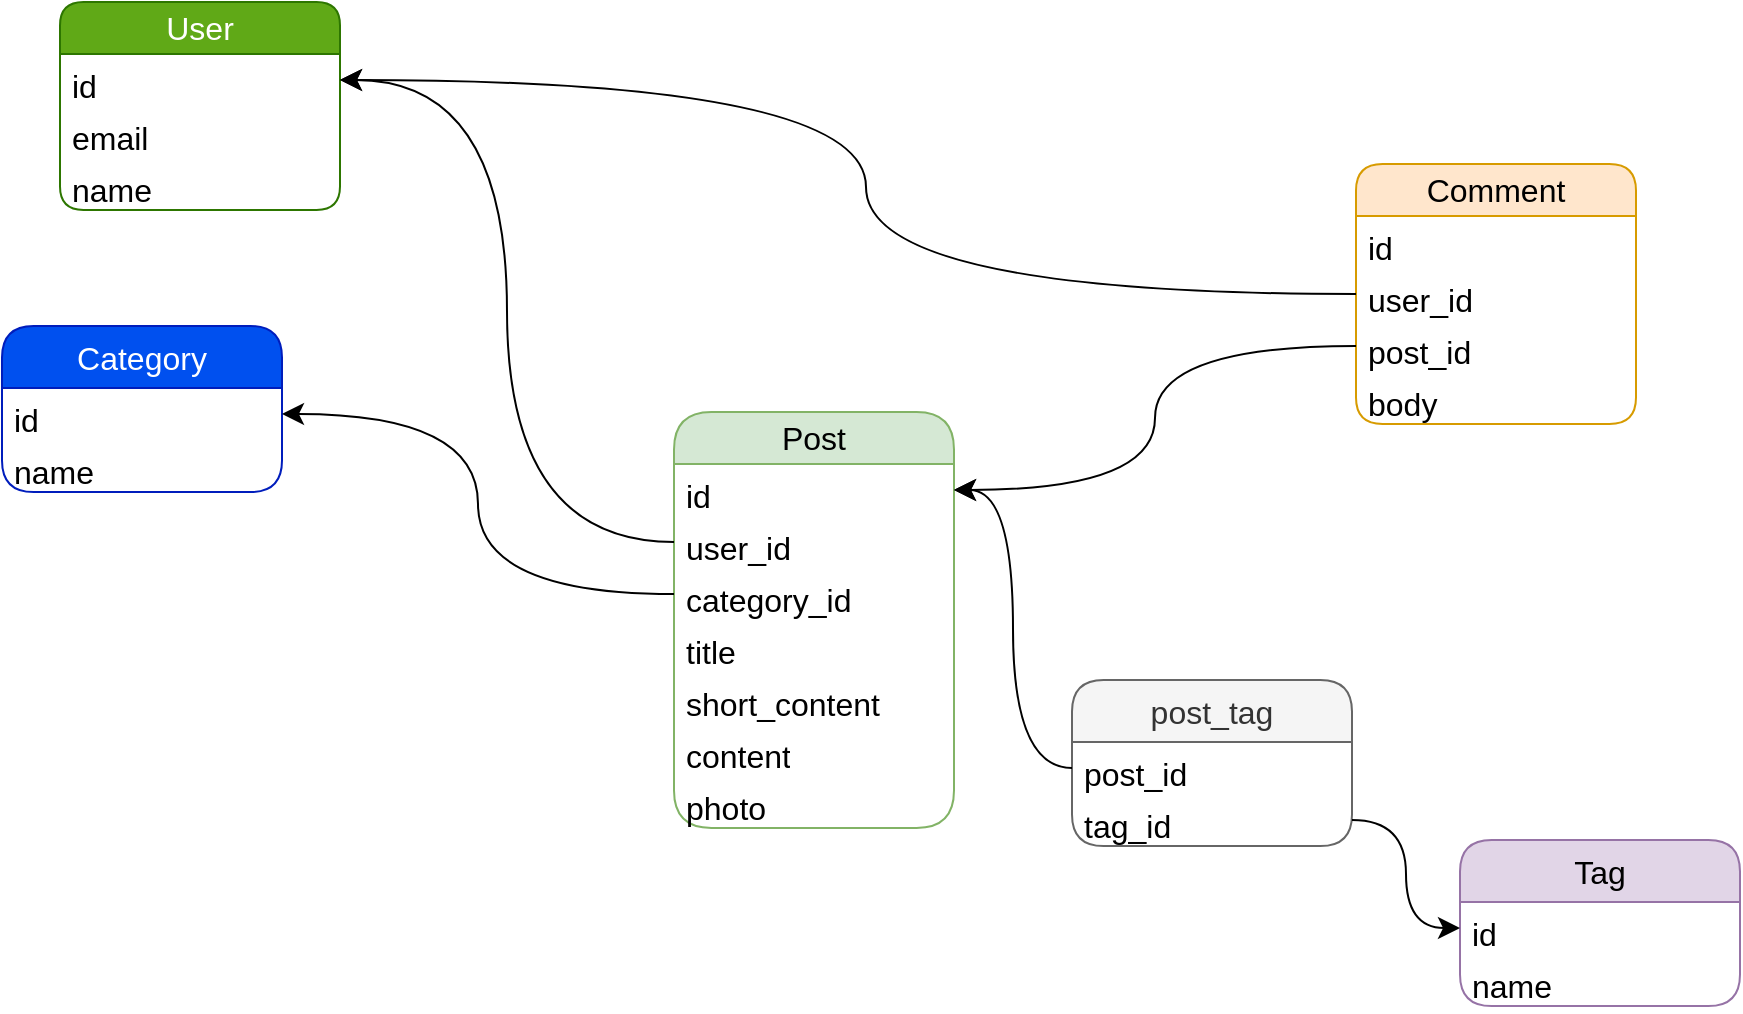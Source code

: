 <mxfile version="21.1.2" type="github">
  <diagram name="Page-1" id="UD6u9HZHboyNJPVJzfUx">
    <mxGraphModel dx="1525" dy="1028" grid="0" gridSize="10" guides="1" tooltips="1" connect="1" arrows="1" fold="1" page="0" pageScale="1" pageWidth="827" pageHeight="1169" math="0" shadow="0">
      <root>
        <mxCell id="0" />
        <mxCell id="1" parent="0" />
        <mxCell id="V_XAY4oXGYLlfpS1AK0X-1" value="User" style="swimlane;fontStyle=0;childLayout=stackLayout;horizontal=1;startSize=26;fillColor=#60a917;horizontalStack=0;resizeParent=1;resizeParentMax=0;resizeLast=0;collapsible=1;marginBottom=0;whiteSpace=wrap;html=1;fontSize=16;rounded=1;fontColor=#ffffff;strokeColor=#2D7600;" vertex="1" parent="1">
          <mxGeometry x="-357" y="-250" width="140" height="104" as="geometry" />
        </mxCell>
        <mxCell id="V_XAY4oXGYLlfpS1AK0X-2" value="id" style="text;strokeColor=none;fillColor=none;align=left;verticalAlign=top;spacingLeft=4;spacingRight=4;overflow=hidden;rotatable=0;points=[[0,0.5],[1,0.5]];portConstraint=eastwest;whiteSpace=wrap;html=1;fontSize=16;" vertex="1" parent="V_XAY4oXGYLlfpS1AK0X-1">
          <mxGeometry y="26" width="140" height="26" as="geometry" />
        </mxCell>
        <mxCell id="V_XAY4oXGYLlfpS1AK0X-3" value="email" style="text;strokeColor=none;fillColor=none;align=left;verticalAlign=top;spacingLeft=4;spacingRight=4;overflow=hidden;rotatable=0;points=[[0,0.5],[1,0.5]];portConstraint=eastwest;whiteSpace=wrap;html=1;fontSize=16;" vertex="1" parent="V_XAY4oXGYLlfpS1AK0X-1">
          <mxGeometry y="52" width="140" height="26" as="geometry" />
        </mxCell>
        <mxCell id="V_XAY4oXGYLlfpS1AK0X-4" value="name" style="text;strokeColor=none;fillColor=none;align=left;verticalAlign=top;spacingLeft=4;spacingRight=4;overflow=hidden;rotatable=0;points=[[0,0.5],[1,0.5]];portConstraint=eastwest;whiteSpace=wrap;html=1;fontSize=16;" vertex="1" parent="V_XAY4oXGYLlfpS1AK0X-1">
          <mxGeometry y="78" width="140" height="26" as="geometry" />
        </mxCell>
        <mxCell id="V_XAY4oXGYLlfpS1AK0X-5" value="Post" style="swimlane;fontStyle=0;childLayout=stackLayout;horizontal=1;startSize=26;fillColor=#d5e8d4;horizontalStack=0;resizeParent=1;resizeParentMax=0;resizeLast=0;collapsible=1;marginBottom=0;whiteSpace=wrap;html=1;fontSize=16;rounded=1;arcSize=24;strokeColor=#82b366;gradientColor=none;" vertex="1" parent="1">
          <mxGeometry x="-50" y="-45" width="140" height="208" as="geometry" />
        </mxCell>
        <mxCell id="V_XAY4oXGYLlfpS1AK0X-6" value="id" style="text;strokeColor=none;fillColor=none;align=left;verticalAlign=top;spacingLeft=4;spacingRight=4;overflow=hidden;rotatable=0;points=[[0,0.5],[1,0.5]];portConstraint=eastwest;whiteSpace=wrap;html=1;fontSize=16;" vertex="1" parent="V_XAY4oXGYLlfpS1AK0X-5">
          <mxGeometry y="26" width="140" height="26" as="geometry" />
        </mxCell>
        <mxCell id="V_XAY4oXGYLlfpS1AK0X-18" value="user_id" style="text;strokeColor=none;fillColor=none;align=left;verticalAlign=top;spacingLeft=4;spacingRight=4;overflow=hidden;rotatable=0;points=[[0,0.5],[1,0.5]];portConstraint=eastwest;whiteSpace=wrap;html=1;fontSize=16;" vertex="1" parent="V_XAY4oXGYLlfpS1AK0X-5">
          <mxGeometry y="52" width="140" height="26" as="geometry" />
        </mxCell>
        <mxCell id="V_XAY4oXGYLlfpS1AK0X-33" value="category_id" style="text;strokeColor=none;fillColor=none;align=left;verticalAlign=top;spacingLeft=4;spacingRight=4;overflow=hidden;rotatable=0;points=[[0,0.5],[1,0.5]];portConstraint=eastwest;whiteSpace=wrap;html=1;fontSize=16;" vertex="1" parent="V_XAY4oXGYLlfpS1AK0X-5">
          <mxGeometry y="78" width="140" height="26" as="geometry" />
        </mxCell>
        <mxCell id="V_XAY4oXGYLlfpS1AK0X-7" value="title" style="text;strokeColor=none;fillColor=none;align=left;verticalAlign=top;spacingLeft=4;spacingRight=4;overflow=hidden;rotatable=0;points=[[0,0.5],[1,0.5]];portConstraint=eastwest;whiteSpace=wrap;html=1;fontSize=16;" vertex="1" parent="V_XAY4oXGYLlfpS1AK0X-5">
          <mxGeometry y="104" width="140" height="26" as="geometry" />
        </mxCell>
        <mxCell id="V_XAY4oXGYLlfpS1AK0X-8" value="short_content" style="text;strokeColor=none;fillColor=none;align=left;verticalAlign=top;spacingLeft=4;spacingRight=4;overflow=hidden;rotatable=0;points=[[0,0.5],[1,0.5]];portConstraint=eastwest;whiteSpace=wrap;html=1;fontSize=16;" vertex="1" parent="V_XAY4oXGYLlfpS1AK0X-5">
          <mxGeometry y="130" width="140" height="26" as="geometry" />
        </mxCell>
        <mxCell id="V_XAY4oXGYLlfpS1AK0X-9" value="content" style="text;strokeColor=none;fillColor=none;align=left;verticalAlign=top;spacingLeft=4;spacingRight=4;overflow=hidden;rotatable=0;points=[[0,0.5],[1,0.5]];portConstraint=eastwest;whiteSpace=wrap;html=1;fontSize=16;" vertex="1" parent="V_XAY4oXGYLlfpS1AK0X-5">
          <mxGeometry y="156" width="140" height="26" as="geometry" />
        </mxCell>
        <mxCell id="V_XAY4oXGYLlfpS1AK0X-10" value="photo" style="text;strokeColor=none;fillColor=none;align=left;verticalAlign=top;spacingLeft=4;spacingRight=4;overflow=hidden;rotatable=0;points=[[0,0.5],[1,0.5]];portConstraint=eastwest;whiteSpace=wrap;html=1;fontSize=16;" vertex="1" parent="V_XAY4oXGYLlfpS1AK0X-5">
          <mxGeometry y="182" width="140" height="26" as="geometry" />
        </mxCell>
        <mxCell id="V_XAY4oXGYLlfpS1AK0X-12" value="Comment" style="swimlane;fontStyle=0;childLayout=stackLayout;horizontal=1;startSize=26;fillColor=#ffe6cc;horizontalStack=0;resizeParent=1;resizeParentMax=0;resizeLast=0;collapsible=1;marginBottom=0;whiteSpace=wrap;html=1;fontSize=16;rounded=1;arcSize=17;strokeColor=#d79b00;" vertex="1" parent="1">
          <mxGeometry x="291" y="-169" width="140" height="130" as="geometry" />
        </mxCell>
        <mxCell id="V_XAY4oXGYLlfpS1AK0X-13" value="id" style="text;strokeColor=none;fillColor=none;align=left;verticalAlign=top;spacingLeft=4;spacingRight=4;overflow=hidden;rotatable=0;points=[[0,0.5],[1,0.5]];portConstraint=eastwest;whiteSpace=wrap;html=1;fontSize=16;" vertex="1" parent="V_XAY4oXGYLlfpS1AK0X-12">
          <mxGeometry y="26" width="140" height="26" as="geometry" />
        </mxCell>
        <mxCell id="V_XAY4oXGYLlfpS1AK0X-24" value="user_id" style="text;strokeColor=none;fillColor=none;align=left;verticalAlign=top;spacingLeft=4;spacingRight=4;overflow=hidden;rotatable=0;points=[[0,0.5],[1,0.5]];portConstraint=eastwest;whiteSpace=wrap;html=1;fontSize=16;" vertex="1" parent="V_XAY4oXGYLlfpS1AK0X-12">
          <mxGeometry y="52" width="140" height="26" as="geometry" />
        </mxCell>
        <mxCell id="V_XAY4oXGYLlfpS1AK0X-14" value="post_id" style="text;strokeColor=none;fillColor=none;align=left;verticalAlign=top;spacingLeft=4;spacingRight=4;overflow=hidden;rotatable=0;points=[[0,0.5],[1,0.5]];portConstraint=eastwest;whiteSpace=wrap;html=1;fontSize=16;" vertex="1" parent="V_XAY4oXGYLlfpS1AK0X-12">
          <mxGeometry y="78" width="140" height="26" as="geometry" />
        </mxCell>
        <mxCell id="V_XAY4oXGYLlfpS1AK0X-21" value="body" style="text;strokeColor=none;fillColor=none;align=left;verticalAlign=top;spacingLeft=4;spacingRight=4;overflow=hidden;rotatable=0;points=[[0,0.5],[1,0.5]];portConstraint=eastwest;whiteSpace=wrap;html=1;fontSize=16;" vertex="1" parent="V_XAY4oXGYLlfpS1AK0X-12">
          <mxGeometry y="104" width="140" height="26" as="geometry" />
        </mxCell>
        <mxCell id="V_XAY4oXGYLlfpS1AK0X-17" style="edgeStyle=orthogonalEdgeStyle;rounded=0;orthogonalLoop=1;jettySize=auto;html=1;entryX=1;entryY=0.5;entryDx=0;entryDy=0;fontSize=12;startSize=8;endSize=8;curved=1;" edge="1" parent="1" source="V_XAY4oXGYLlfpS1AK0X-14" target="V_XAY4oXGYLlfpS1AK0X-6">
          <mxGeometry relative="1" as="geometry" />
        </mxCell>
        <mxCell id="V_XAY4oXGYLlfpS1AK0X-20" value="" style="edgeStyle=orthogonalEdgeStyle;curved=1;rounded=0;orthogonalLoop=1;jettySize=auto;html=1;fontSize=12;startSize=8;endSize=8;entryX=1;entryY=0.5;entryDx=0;entryDy=0;" edge="1" parent="1" source="V_XAY4oXGYLlfpS1AK0X-18" target="V_XAY4oXGYLlfpS1AK0X-2">
          <mxGeometry relative="1" as="geometry" />
        </mxCell>
        <mxCell id="V_XAY4oXGYLlfpS1AK0X-25" style="edgeStyle=orthogonalEdgeStyle;curved=1;rounded=0;orthogonalLoop=1;jettySize=auto;html=1;fontSize=12;startSize=8;endSize=8;exitX=0;exitY=0.5;exitDx=0;exitDy=0;" edge="1" parent="1" source="V_XAY4oXGYLlfpS1AK0X-24" target="V_XAY4oXGYLlfpS1AK0X-2">
          <mxGeometry relative="1" as="geometry">
            <mxPoint x="-213" y="-214" as="targetPoint" />
            <Array as="points">
              <mxPoint x="46" y="-104" />
              <mxPoint x="46" y="-211" />
            </Array>
          </mxGeometry>
        </mxCell>
        <mxCell id="V_XAY4oXGYLlfpS1AK0X-26" value="Category" style="swimlane;fontStyle=0;childLayout=stackLayout;horizontal=1;startSize=31;fillColor=#0050ef;horizontalStack=0;resizeParent=1;resizeParentMax=0;resizeLast=0;collapsible=1;marginBottom=0;whiteSpace=wrap;html=1;fontSize=16;rounded=1;arcSize=17;fontColor=#ffffff;strokeColor=#001DBC;" vertex="1" parent="1">
          <mxGeometry x="-386" y="-88" width="140" height="83" as="geometry" />
        </mxCell>
        <mxCell id="V_XAY4oXGYLlfpS1AK0X-27" value="id" style="text;strokeColor=none;fillColor=none;align=left;verticalAlign=top;spacingLeft=4;spacingRight=4;overflow=hidden;rotatable=0;points=[[0,0.5],[1,0.5]];portConstraint=eastwest;whiteSpace=wrap;html=1;fontSize=16;" vertex="1" parent="V_XAY4oXGYLlfpS1AK0X-26">
          <mxGeometry y="31" width="140" height="26" as="geometry" />
        </mxCell>
        <mxCell id="V_XAY4oXGYLlfpS1AK0X-28" value="name" style="text;strokeColor=none;fillColor=none;align=left;verticalAlign=top;spacingLeft=4;spacingRight=4;overflow=hidden;rotatable=0;points=[[0,0.5],[1,0.5]];portConstraint=eastwest;whiteSpace=wrap;html=1;fontSize=16;" vertex="1" parent="V_XAY4oXGYLlfpS1AK0X-26">
          <mxGeometry y="57" width="140" height="26" as="geometry" />
        </mxCell>
        <mxCell id="V_XAY4oXGYLlfpS1AK0X-34" style="edgeStyle=orthogonalEdgeStyle;curved=1;rounded=0;orthogonalLoop=1;jettySize=auto;html=1;entryX=1;entryY=0.5;entryDx=0;entryDy=0;fontSize=12;startSize=8;endSize=8;" edge="1" parent="1" source="V_XAY4oXGYLlfpS1AK0X-33" target="V_XAY4oXGYLlfpS1AK0X-27">
          <mxGeometry relative="1" as="geometry" />
        </mxCell>
        <mxCell id="V_XAY4oXGYLlfpS1AK0X-35" value="Tag" style="swimlane;fontStyle=0;childLayout=stackLayout;horizontal=1;startSize=31;fillColor=#e1d5e7;horizontalStack=0;resizeParent=1;resizeParentMax=0;resizeLast=0;collapsible=1;marginBottom=0;whiteSpace=wrap;html=1;fontSize=16;rounded=1;arcSize=17;strokeColor=#9673a6;" vertex="1" parent="1">
          <mxGeometry x="343" y="169" width="140" height="83" as="geometry" />
        </mxCell>
        <mxCell id="V_XAY4oXGYLlfpS1AK0X-36" value="id" style="text;strokeColor=none;fillColor=none;align=left;verticalAlign=top;spacingLeft=4;spacingRight=4;overflow=hidden;rotatable=0;points=[[0,0.5],[1,0.5]];portConstraint=eastwest;whiteSpace=wrap;html=1;fontSize=16;" vertex="1" parent="V_XAY4oXGYLlfpS1AK0X-35">
          <mxGeometry y="31" width="140" height="26" as="geometry" />
        </mxCell>
        <mxCell id="V_XAY4oXGYLlfpS1AK0X-37" value="name" style="text;strokeColor=none;fillColor=none;align=left;verticalAlign=top;spacingLeft=4;spacingRight=4;overflow=hidden;rotatable=0;points=[[0,0.5],[1,0.5]];portConstraint=eastwest;whiteSpace=wrap;html=1;fontSize=16;" vertex="1" parent="V_XAY4oXGYLlfpS1AK0X-35">
          <mxGeometry y="57" width="140" height="26" as="geometry" />
        </mxCell>
        <mxCell id="V_XAY4oXGYLlfpS1AK0X-38" value="post_tag" style="swimlane;fontStyle=0;childLayout=stackLayout;horizontal=1;startSize=31;fillColor=#f5f5f5;horizontalStack=0;resizeParent=1;resizeParentMax=0;resizeLast=0;collapsible=1;marginBottom=0;whiteSpace=wrap;html=1;fontSize=16;rounded=1;arcSize=17;fontColor=#333333;strokeColor=#666666;" vertex="1" parent="1">
          <mxGeometry x="149" y="89" width="140" height="83" as="geometry" />
        </mxCell>
        <mxCell id="V_XAY4oXGYLlfpS1AK0X-40" value="post_id" style="text;strokeColor=none;fillColor=none;align=left;verticalAlign=top;spacingLeft=4;spacingRight=4;overflow=hidden;rotatable=0;points=[[0,0.5],[1,0.5]];portConstraint=eastwest;whiteSpace=wrap;html=1;fontSize=16;" vertex="1" parent="V_XAY4oXGYLlfpS1AK0X-38">
          <mxGeometry y="31" width="140" height="26" as="geometry" />
        </mxCell>
        <mxCell id="V_XAY4oXGYLlfpS1AK0X-39" value="tag_id" style="text;strokeColor=none;fillColor=none;align=left;verticalAlign=top;spacingLeft=4;spacingRight=4;overflow=hidden;rotatable=0;points=[[0,0.5],[1,0.5]];portConstraint=eastwest;whiteSpace=wrap;html=1;fontSize=16;" vertex="1" parent="V_XAY4oXGYLlfpS1AK0X-38">
          <mxGeometry y="57" width="140" height="26" as="geometry" />
        </mxCell>
        <mxCell id="V_XAY4oXGYLlfpS1AK0X-41" value="" style="edgeStyle=orthogonalEdgeStyle;curved=1;rounded=0;orthogonalLoop=1;jettySize=auto;html=1;fontSize=12;startSize=8;endSize=8;entryX=1;entryY=0.5;entryDx=0;entryDy=0;" edge="1" parent="1" source="V_XAY4oXGYLlfpS1AK0X-40" target="V_XAY4oXGYLlfpS1AK0X-6">
          <mxGeometry relative="1" as="geometry">
            <mxPoint x="94" y="144" as="targetPoint" />
          </mxGeometry>
        </mxCell>
        <mxCell id="V_XAY4oXGYLlfpS1AK0X-42" value="" style="edgeStyle=orthogonalEdgeStyle;rounded=0;orthogonalLoop=1;jettySize=auto;html=1;fontSize=12;startSize=8;endSize=8;entryX=0;entryY=0.5;entryDx=0;entryDy=0;curved=1;" edge="1" parent="1" source="V_XAY4oXGYLlfpS1AK0X-39" target="V_XAY4oXGYLlfpS1AK0X-36">
          <mxGeometry relative="1" as="geometry" />
        </mxCell>
      </root>
    </mxGraphModel>
  </diagram>
</mxfile>
